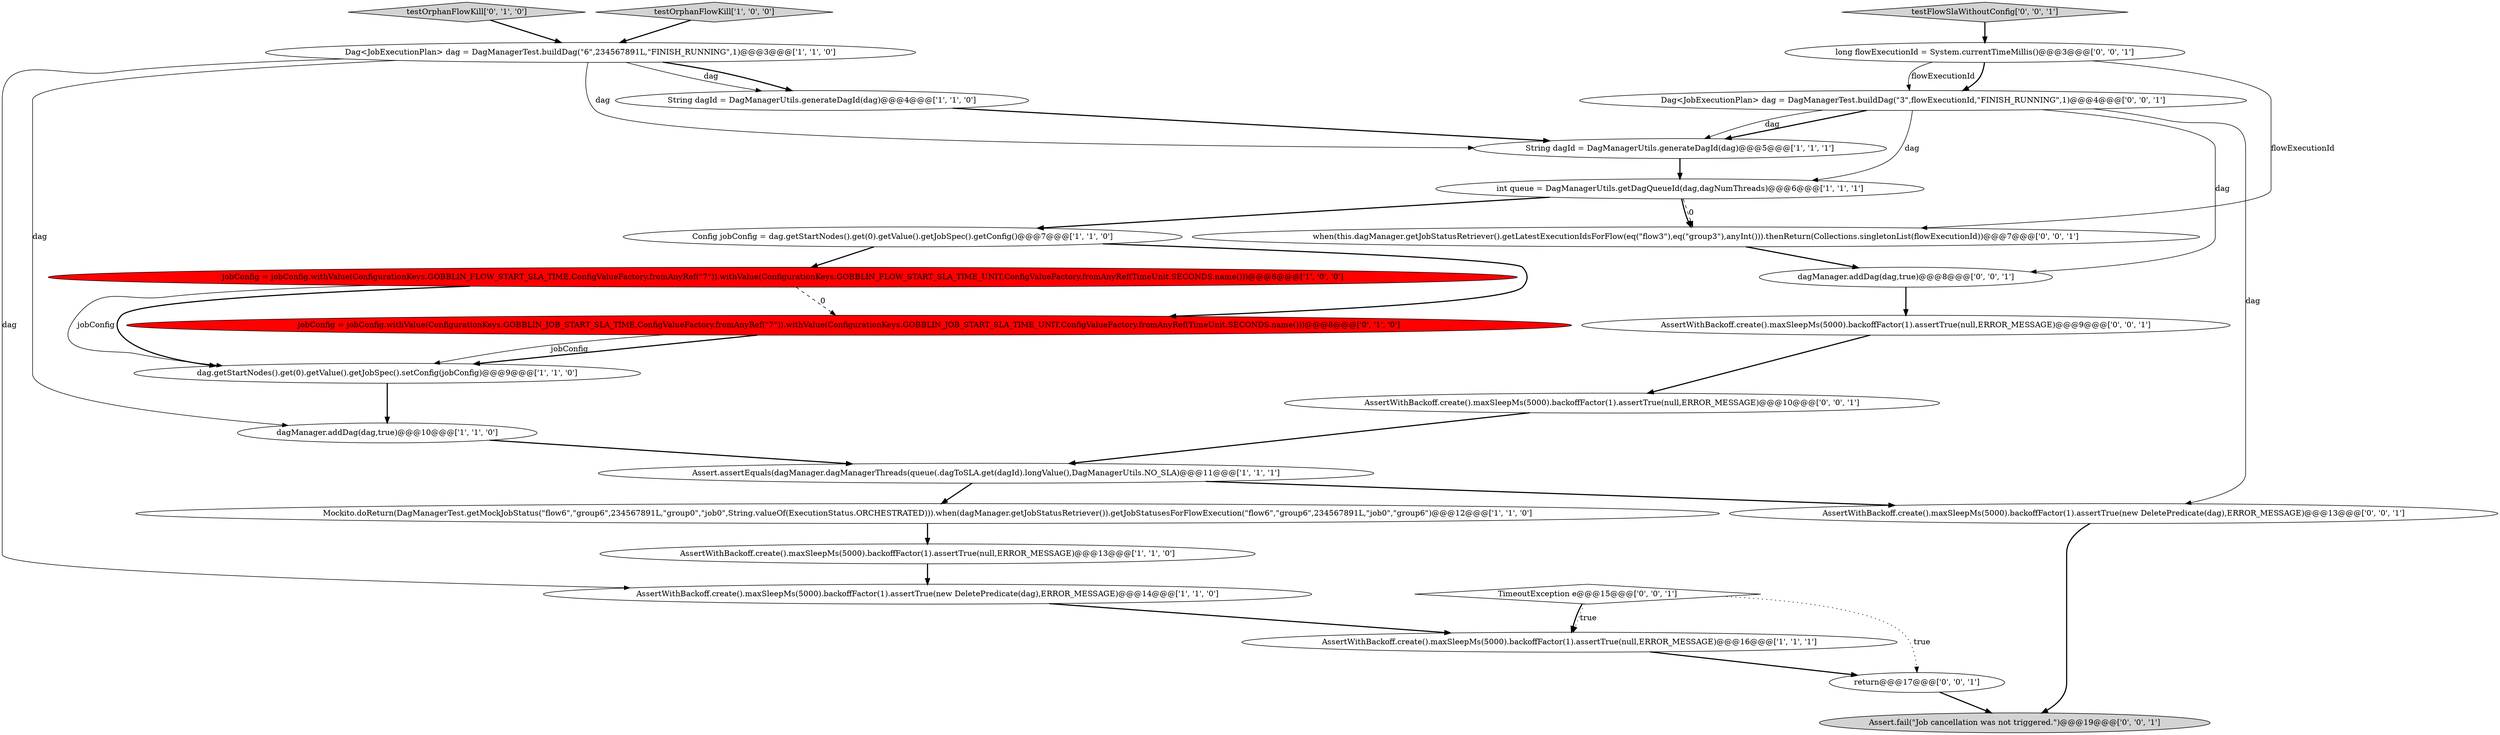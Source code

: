 digraph {
16 [style = filled, label = "AssertWithBackoff.create().maxSleepMs(5000).backoffFactor(1).assertTrue(null,ERROR_MESSAGE)@@@9@@@['0', '0', '1']", fillcolor = white, shape = ellipse image = "AAA0AAABBB3BBB"];
11 [style = filled, label = "Assert.assertEquals(dagManager.dagManagerThreads(queue(.dagToSLA.get(dagId).longValue(),DagManagerUtils.NO_SLA)@@@11@@@['1', '1', '1']", fillcolor = white, shape = ellipse image = "AAA0AAABBB1BBB"];
22 [style = filled, label = "long flowExecutionId = System.currentTimeMillis()@@@3@@@['0', '0', '1']", fillcolor = white, shape = ellipse image = "AAA0AAABBB3BBB"];
9 [style = filled, label = "int queue = DagManagerUtils.getDagQueueId(dag,dagNumThreads)@@@6@@@['1', '1', '1']", fillcolor = white, shape = ellipse image = "AAA0AAABBB1BBB"];
0 [style = filled, label = "dagManager.addDag(dag,true)@@@10@@@['1', '1', '0']", fillcolor = white, shape = ellipse image = "AAA0AAABBB1BBB"];
7 [style = filled, label = "AssertWithBackoff.create().maxSleepMs(5000).backoffFactor(1).assertTrue(new DeletePredicate(dag),ERROR_MESSAGE)@@@14@@@['1', '1', '0']", fillcolor = white, shape = ellipse image = "AAA0AAABBB1BBB"];
13 [style = filled, label = "String dagId = DagManagerUtils.generateDagId(dag)@@@4@@@['1', '1', '0']", fillcolor = white, shape = ellipse image = "AAA0AAABBB1BBB"];
21 [style = filled, label = "return@@@17@@@['0', '0', '1']", fillcolor = white, shape = ellipse image = "AAA0AAABBB3BBB"];
14 [style = filled, label = "testOrphanFlowKill['0', '1', '0']", fillcolor = lightgray, shape = diamond image = "AAA0AAABBB2BBB"];
2 [style = filled, label = "Dag<JobExecutionPlan> dag = DagManagerTest.buildDag(\"6\",234567891L,\"FINISH_RUNNING\",1)@@@3@@@['1', '1', '0']", fillcolor = white, shape = ellipse image = "AAA0AAABBB1BBB"];
12 [style = filled, label = "jobConfig = jobConfig.withValue(ConfigurationKeys.GOBBLIN_FLOW_START_SLA_TIME,ConfigValueFactory.fromAnyRef(\"7\")).withValue(ConfigurationKeys.GOBBLIN_FLOW_START_SLA_TIME_UNIT,ConfigValueFactory.fromAnyRef(TimeUnit.SECONDS.name()))@@@8@@@['1', '0', '0']", fillcolor = red, shape = ellipse image = "AAA1AAABBB1BBB"];
3 [style = filled, label = "String dagId = DagManagerUtils.generateDagId(dag)@@@5@@@['1', '1', '1']", fillcolor = white, shape = ellipse image = "AAA0AAABBB1BBB"];
25 [style = filled, label = "Dag<JobExecutionPlan> dag = DagManagerTest.buildDag(\"3\",flowExecutionId,\"FINISH_RUNNING\",1)@@@4@@@['0', '0', '1']", fillcolor = white, shape = ellipse image = "AAA0AAABBB3BBB"];
1 [style = filled, label = "AssertWithBackoff.create().maxSleepMs(5000).backoffFactor(1).assertTrue(null,ERROR_MESSAGE)@@@16@@@['1', '1', '1']", fillcolor = white, shape = ellipse image = "AAA0AAABBB1BBB"];
15 [style = filled, label = "jobConfig = jobConfig.withValue(ConfigurationKeys.GOBBLIN_JOB_START_SLA_TIME,ConfigValueFactory.fromAnyRef(\"7\")).withValue(ConfigurationKeys.GOBBLIN_JOB_START_SLA_TIME_UNIT,ConfigValueFactory.fromAnyRef(TimeUnit.SECONDS.name()))@@@8@@@['0', '1', '0']", fillcolor = red, shape = ellipse image = "AAA1AAABBB2BBB"];
26 [style = filled, label = "Assert.fail(\"Job cancellation was not triggered.\")@@@19@@@['0', '0', '1']", fillcolor = lightgray, shape = ellipse image = "AAA0AAABBB3BBB"];
5 [style = filled, label = "Mockito.doReturn(DagManagerTest.getMockJobStatus(\"flow6\",\"group6\",234567891L,\"group0\",\"job0\",String.valueOf(ExecutionStatus.ORCHESTRATED))).when(dagManager.getJobStatusRetriever()).getJobStatusesForFlowExecution(\"flow6\",\"group6\",234567891L,\"job0\",\"group6\")@@@12@@@['1', '1', '0']", fillcolor = white, shape = ellipse image = "AAA0AAABBB1BBB"];
10 [style = filled, label = "Config jobConfig = dag.getStartNodes().get(0).getValue().getJobSpec().getConfig()@@@7@@@['1', '1', '0']", fillcolor = white, shape = ellipse image = "AAA0AAABBB1BBB"];
18 [style = filled, label = "when(this.dagManager.getJobStatusRetriever().getLatestExecutionIdsForFlow(eq(\"flow3\"),eq(\"group3\"),anyInt())).thenReturn(Collections.singletonList(flowExecutionId))@@@7@@@['0', '0', '1']", fillcolor = white, shape = ellipse image = "AAA0AAABBB3BBB"];
8 [style = filled, label = "AssertWithBackoff.create().maxSleepMs(5000).backoffFactor(1).assertTrue(null,ERROR_MESSAGE)@@@13@@@['1', '1', '0']", fillcolor = white, shape = ellipse image = "AAA0AAABBB1BBB"];
20 [style = filled, label = "AssertWithBackoff.create().maxSleepMs(5000).backoffFactor(1).assertTrue(new DeletePredicate(dag),ERROR_MESSAGE)@@@13@@@['0', '0', '1']", fillcolor = white, shape = ellipse image = "AAA0AAABBB3BBB"];
23 [style = filled, label = "AssertWithBackoff.create().maxSleepMs(5000).backoffFactor(1).assertTrue(null,ERROR_MESSAGE)@@@10@@@['0', '0', '1']", fillcolor = white, shape = ellipse image = "AAA0AAABBB3BBB"];
24 [style = filled, label = "testFlowSlaWithoutConfig['0', '0', '1']", fillcolor = lightgray, shape = diamond image = "AAA0AAABBB3BBB"];
17 [style = filled, label = "dagManager.addDag(dag,true)@@@8@@@['0', '0', '1']", fillcolor = white, shape = ellipse image = "AAA0AAABBB3BBB"];
19 [style = filled, label = "TimeoutException e@@@15@@@['0', '0', '1']", fillcolor = white, shape = diamond image = "AAA0AAABBB3BBB"];
4 [style = filled, label = "testOrphanFlowKill['1', '0', '0']", fillcolor = lightgray, shape = diamond image = "AAA0AAABBB1BBB"];
6 [style = filled, label = "dag.getStartNodes().get(0).getValue().getJobSpec().setConfig(jobConfig)@@@9@@@['1', '1', '0']", fillcolor = white, shape = ellipse image = "AAA0AAABBB1BBB"];
11->20 [style = bold, label=""];
5->8 [style = bold, label=""];
22->25 [style = bold, label=""];
19->1 [style = dotted, label="true"];
25->9 [style = solid, label="dag"];
7->1 [style = bold, label=""];
10->15 [style = bold, label=""];
20->26 [style = bold, label=""];
9->18 [style = dashed, label="0"];
25->17 [style = solid, label="dag"];
25->3 [style = bold, label=""];
18->17 [style = bold, label=""];
0->11 [style = bold, label=""];
15->6 [style = bold, label=""];
6->0 [style = bold, label=""];
19->21 [style = dotted, label="true"];
4->2 [style = bold, label=""];
16->23 [style = bold, label=""];
9->10 [style = bold, label=""];
12->6 [style = bold, label=""];
24->22 [style = bold, label=""];
15->6 [style = solid, label="jobConfig"];
8->7 [style = bold, label=""];
2->13 [style = bold, label=""];
3->9 [style = bold, label=""];
11->5 [style = bold, label=""];
19->1 [style = bold, label=""];
21->26 [style = bold, label=""];
9->18 [style = bold, label=""];
13->3 [style = bold, label=""];
10->12 [style = bold, label=""];
1->21 [style = bold, label=""];
25->3 [style = solid, label="dag"];
22->25 [style = solid, label="flowExecutionId"];
2->0 [style = solid, label="dag"];
12->15 [style = dashed, label="0"];
2->13 [style = solid, label="dag"];
2->7 [style = solid, label="dag"];
14->2 [style = bold, label=""];
2->3 [style = solid, label="dag"];
25->20 [style = solid, label="dag"];
23->11 [style = bold, label=""];
22->18 [style = solid, label="flowExecutionId"];
17->16 [style = bold, label=""];
12->6 [style = solid, label="jobConfig"];
}
